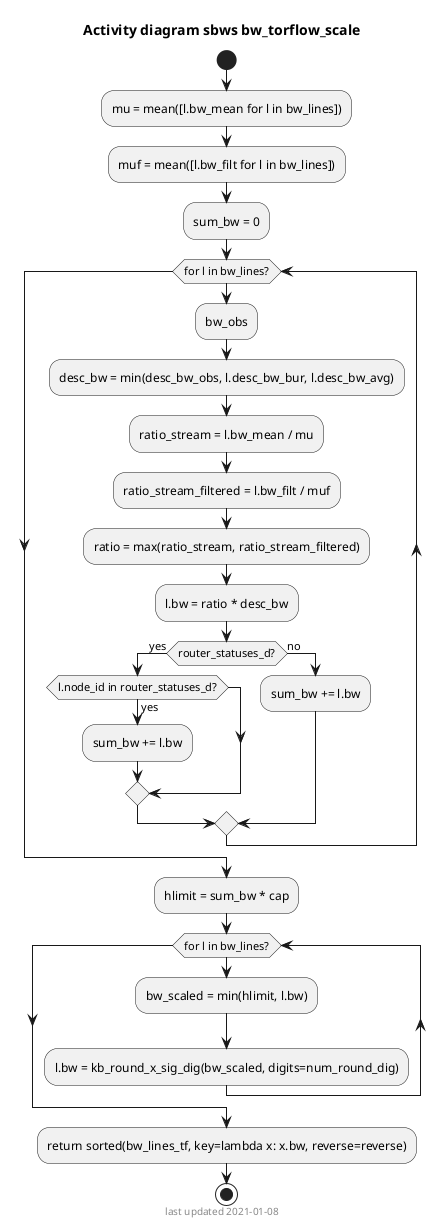@startuml

title Activity diagram sbws bw_torflow_scale

start
'bw_lines: the relays' raw measurements
:mu = mean([l.bw_mean for l in bw_lines]);
:muf = mean([l.bw_filt for l in bw_lines]);
:sum_bw = 0;
while (for l in bw_lines?)
    :bw_obs;
    :desc_bw = min(desc_bw_obs, l.desc_bw_bur, l.desc_bw_avg);
    :ratio_stream = l.bw_mean / mu;
    :ratio_stream_filtered = l.bw_filt / muf;
    :ratio = max(ratio_stream, ratio_stream_filtered);
    :l.bw = ratio * desc_bw;
    if (router_statuses_d?) then (yes)
        if (l.node_id in router_statuses_d?) then (yes)
            :sum_bw += l.bw;
        endif
    else (no)
        :sum_bw += l.bw;
    endif
endwhile
:hlimit = sum_bw * cap;
while (for l in bw_lines?)
    :bw_scaled = min(hlimit, l.bw);
    :l.bw = kb_round_x_sig_dig(bw_scaled, digits=num_round_dig);
endwhile
:return sorted(bw_lines_tf, key=lambda x: x.bw, reverse=reverse);
stop

footer last updated 2021-01-08
@enduml
